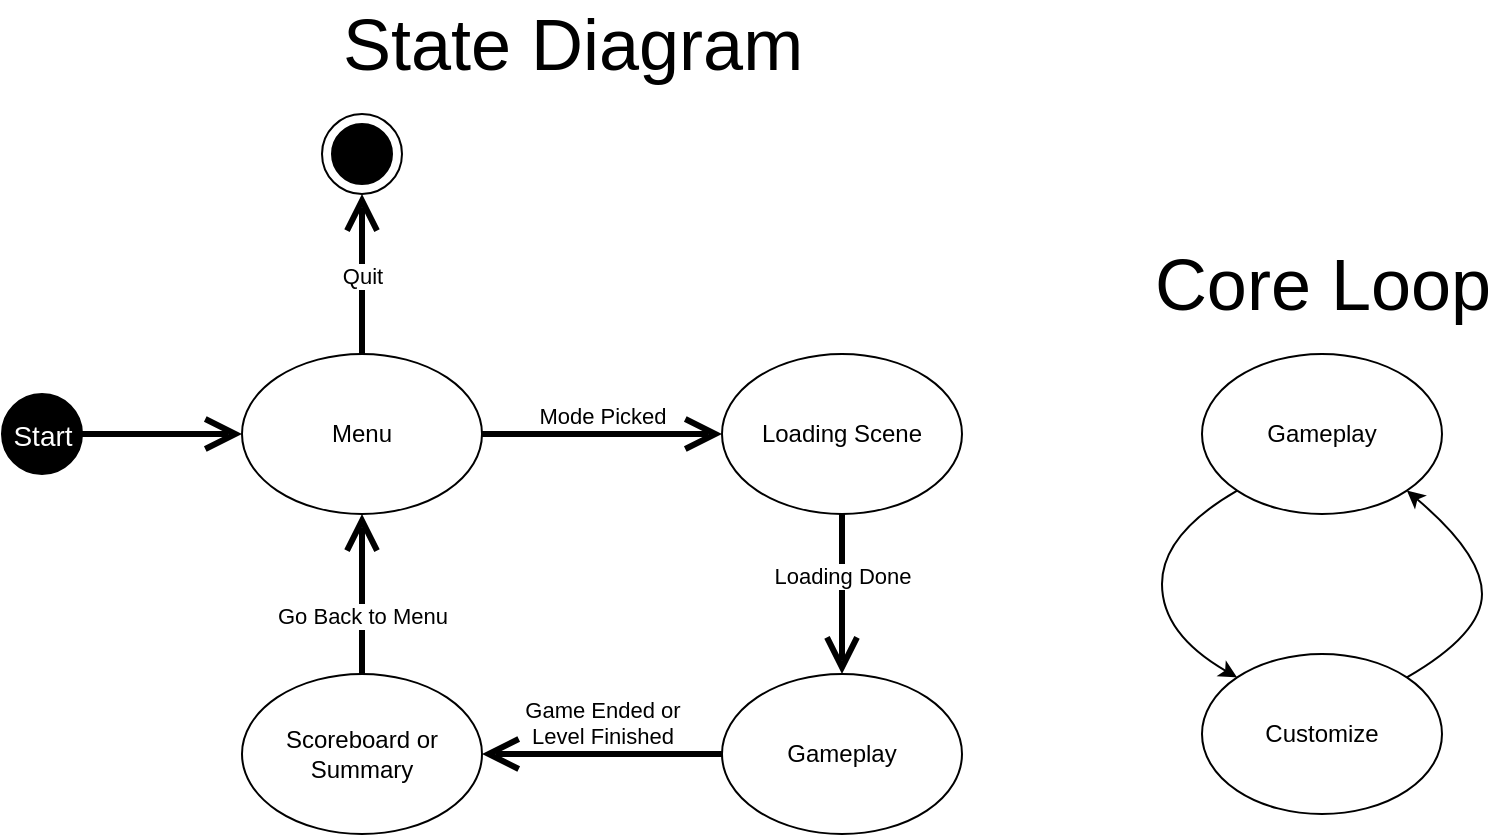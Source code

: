 <mxfile version="12.9.3" type="device" pages="2"><diagram id="sXx_u3ncLVlrOpeMB_Cm" name="State Diagram"><mxGraphModel dx="1024" dy="592" grid="1" gridSize="10" guides="1" tooltips="1" connect="1" arrows="1" fold="1" page="1" pageScale="1" pageWidth="1100" pageHeight="850" math="0" shadow="0"><root><mxCell id="0"/><mxCell id="1" parent="0"/><mxCell id="ny5mns2zW45ArvA08Ebq-1" value="Menu" style="ellipse;whiteSpace=wrap;html=1;" parent="1" vertex="1"><mxGeometry x="200" y="200" width="120" height="80" as="geometry"/></mxCell><mxCell id="ny5mns2zW45ArvA08Ebq-3" value="Mode Picked" style="edgeStyle=none;html=1;endArrow=open;endSize=12;strokeWidth=3;verticalAlign=bottom;entryX=0;entryY=0.5;entryDx=0;entryDy=0;exitX=1;exitY=0.5;exitDx=0;exitDy=0;" parent="1" source="ny5mns2zW45ArvA08Ebq-1" target="ny5mns2zW45ArvA08Ebq-4" edge="1"><mxGeometry width="160" relative="1" as="geometry"><mxPoint x="280" y="100" as="sourcePoint"/><mxPoint x="440" y="100" as="targetPoint"/></mxGeometry></mxCell><mxCell id="ny5mns2zW45ArvA08Ebq-4" value="Loading Scene" style="ellipse;whiteSpace=wrap;html=1;" parent="1" vertex="1"><mxGeometry x="440" y="200" width="120" height="80" as="geometry"/></mxCell><mxCell id="ny5mns2zW45ArvA08Ebq-5" value="Gameplay" style="ellipse;whiteSpace=wrap;html=1;" parent="1" vertex="1"><mxGeometry x="440" y="360" width="120" height="80" as="geometry"/></mxCell><mxCell id="ny5mns2zW45ArvA08Ebq-6" value="Scoreboard or Summary" style="ellipse;whiteSpace=wrap;html=1;" parent="1" vertex="1"><mxGeometry x="200" y="360" width="120" height="80" as="geometry"/></mxCell><mxCell id="ny5mns2zW45ArvA08Ebq-7" value="Loading Done" style="edgeStyle=none;html=1;endArrow=open;endSize=12;strokeWidth=3;verticalAlign=bottom;entryX=0.5;entryY=0;entryDx=0;entryDy=0;exitX=0.5;exitY=1;exitDx=0;exitDy=0;" parent="1" source="ny5mns2zW45ArvA08Ebq-4" target="ny5mns2zW45ArvA08Ebq-5" edge="1"><mxGeometry width="160" relative="1" as="geometry"><mxPoint x="330" y="250" as="sourcePoint"/><mxPoint x="450" y="250" as="targetPoint"/></mxGeometry></mxCell><mxCell id="ny5mns2zW45ArvA08Ebq-8" value="Game Ended or &lt;br&gt;Level Finished" style="edgeStyle=none;html=1;endArrow=open;endSize=12;strokeWidth=3;verticalAlign=bottom;entryX=1;entryY=0.5;entryDx=0;entryDy=0;exitX=0;exitY=0.5;exitDx=0;exitDy=0;" parent="1" source="ny5mns2zW45ArvA08Ebq-5" target="ny5mns2zW45ArvA08Ebq-6" edge="1"><mxGeometry width="160" relative="1" as="geometry"><mxPoint x="510" y="290" as="sourcePoint"/><mxPoint x="510" y="370" as="targetPoint"/></mxGeometry></mxCell><mxCell id="ny5mns2zW45ArvA08Ebq-9" value="Go Back to Menu" style="edgeStyle=none;html=1;endArrow=open;endSize=12;strokeWidth=3;verticalAlign=bottom;entryX=0.5;entryY=1;entryDx=0;entryDy=0;exitX=0.5;exitY=0;exitDx=0;exitDy=0;" parent="1" source="ny5mns2zW45ArvA08Ebq-6" target="ny5mns2zW45ArvA08Ebq-1" edge="1"><mxGeometry x="-0.5" width="160" relative="1" as="geometry"><mxPoint x="450" y="410" as="sourcePoint"/><mxPoint x="330" y="410" as="targetPoint"/><mxPoint as="offset"/></mxGeometry></mxCell><mxCell id="ny5mns2zW45ArvA08Ebq-10" value="&lt;font style=&quot;font-size: 14px&quot;&gt;Start&lt;/font&gt;" style="shape=ellipse;html=1;fillColor=#000000;fontSize=18;fontColor=#ffffff;" parent="1" vertex="1"><mxGeometry x="80" y="220" width="40" height="40" as="geometry"/></mxCell><mxCell id="ny5mns2zW45ArvA08Ebq-11" value="" style="edgeStyle=none;html=1;endArrow=open;endSize=12;strokeWidth=3;verticalAlign=bottom;exitX=1;exitY=0.5;exitDx=0;exitDy=0;entryX=0;entryY=0.5;entryDx=0;entryDy=0;" parent="1" source="ny5mns2zW45ArvA08Ebq-10" target="ny5mns2zW45ArvA08Ebq-1" edge="1"><mxGeometry width="160" relative="1" as="geometry"><mxPoint x="130" y="320" as="sourcePoint"/><mxPoint x="290" y="320" as="targetPoint"/></mxGeometry></mxCell><mxCell id="ny5mns2zW45ArvA08Ebq-12" value="" style="shape=mxgraph.sysml.actFinal;html=1;verticalLabelPosition=bottom;labelBackgroundColor=#ffffff;verticalAlign=top;" parent="1" vertex="1"><mxGeometry x="240" y="80" width="40" height="40" as="geometry"/></mxCell><mxCell id="ny5mns2zW45ArvA08Ebq-14" value="Quit" style="edgeStyle=none;html=1;endArrow=open;endSize=12;strokeWidth=3;verticalAlign=bottom;entryX=0.5;entryY=1;entryDx=0;entryDy=0;exitX=0.5;exitY=0;exitDx=0;exitDy=0;entryPerimeter=0;" parent="1" source="ny5mns2zW45ArvA08Ebq-1" target="ny5mns2zW45ArvA08Ebq-12" edge="1"><mxGeometry x="-0.25" width="160" relative="1" as="geometry"><mxPoint x="330" y="250" as="sourcePoint"/><mxPoint x="450" y="250" as="targetPoint"/><mxPoint as="offset"/></mxGeometry></mxCell><mxCell id="ny5mns2zW45ArvA08Ebq-15" value="Gameplay" style="ellipse;whiteSpace=wrap;html=1;" parent="1" vertex="1"><mxGeometry x="680" y="200" width="120" height="80" as="geometry"/></mxCell><mxCell id="ny5mns2zW45ArvA08Ebq-16" value="Customize" style="ellipse;whiteSpace=wrap;html=1;" parent="1" vertex="1"><mxGeometry x="680" y="350" width="120" height="80" as="geometry"/></mxCell><mxCell id="ny5mns2zW45ArvA08Ebq-17" value="" style="curved=1;endArrow=classic;html=1;entryX=1;entryY=1;entryDx=0;entryDy=0;exitX=1;exitY=0;exitDx=0;exitDy=0;" parent="1" source="ny5mns2zW45ArvA08Ebq-16" target="ny5mns2zW45ArvA08Ebq-15" edge="1"><mxGeometry width="50" height="50" relative="1" as="geometry"><mxPoint x="880" y="470" as="sourcePoint"/><mxPoint x="930" y="420" as="targetPoint"/><Array as="points"><mxPoint x="820" y="340"/><mxPoint x="820" y="300"/></Array></mxGeometry></mxCell><mxCell id="ny5mns2zW45ArvA08Ebq-19" value="" style="curved=1;endArrow=classic;html=1;entryX=0;entryY=0;entryDx=0;entryDy=0;exitX=0;exitY=1;exitDx=0;exitDy=0;" parent="1" source="ny5mns2zW45ArvA08Ebq-15" target="ny5mns2zW45ArvA08Ebq-16" edge="1"><mxGeometry width="50" height="50" relative="1" as="geometry"><mxPoint x="792.426" y="371.716" as="sourcePoint"/><mxPoint x="792.426" y="278.284" as="targetPoint"/><Array as="points"><mxPoint x="660" y="290"/><mxPoint x="660" y="340"/></Array></mxGeometry></mxCell><mxCell id="ny5mns2zW45ArvA08Ebq-20" value="&lt;font style=&quot;font-size: 36px&quot;&gt;Core Loop&lt;/font&gt;" style="text;html=1;align=center;verticalAlign=middle;resizable=0;points=[];autosize=1;" parent="1" vertex="1"><mxGeometry x="650" y="150" width="180" height="30" as="geometry"/></mxCell><mxCell id="ny5mns2zW45ArvA08Ebq-21" value="&lt;font style=&quot;font-size: 36px&quot;&gt;State Diagram&lt;/font&gt;" style="text;html=1;align=center;verticalAlign=middle;resizable=0;points=[];autosize=1;" parent="1" vertex="1"><mxGeometry x="240" y="30" width="250" height="30" as="geometry"/></mxCell></root></mxGraphModel></diagram><diagram id="dl5KjHsez7NH9VkluPkA" name="Class Diagram"><mxGraphModel dx="2305" dy="1546" grid="1" gridSize="10" guides="1" tooltips="1" connect="1" arrows="1" fold="1" page="1" pageScale="1" pageWidth="1100" pageHeight="850" math="0" shadow="0"><root><mxCell id="aEa6O5MVwT8eDPkekWWC-0"/><mxCell id="aEa6O5MVwT8eDPkekWWC-1" parent="aEa6O5MVwT8eDPkekWWC-0"/><mxCell id="aEa6O5MVwT8eDPkekWWC-2" value="&amp;lt;&amp;lt;&lt;i&gt;Singleton&lt;/i&gt;&amp;gt;&amp;gt;&lt;br&gt;GameManager" style="rounded=0;whiteSpace=wrap;html=1;" parent="aEa6O5MVwT8eDPkekWWC-1" vertex="1"><mxGeometry x="1080" y="80" width="120" height="60" as="geometry"/></mxCell><mxCell id="aEa6O5MVwT8eDPkekWWC-3" value="&amp;lt;&amp;lt;&lt;i&gt;Singleton&lt;/i&gt;&amp;gt;&amp;gt;&lt;br&gt;UIManager" style="rounded=0;whiteSpace=wrap;html=1;" parent="aEa6O5MVwT8eDPkekWWC-1" vertex="1"><mxGeometry x="1080" y="200" width="120" height="60" as="geometry"/></mxCell><mxCell id="aEa6O5MVwT8eDPkekWWC-4" value="PlayerController" style="rounded=0;whiteSpace=wrap;html=1;" parent="aEa6O5MVwT8eDPkekWWC-1" vertex="1"><mxGeometry x="680" y="200" width="120" height="60" as="geometry"/></mxCell><mxCell id="aEa6O5MVwT8eDPkekWWC-6" value="PlayerEntity" style="rounded=0;whiteSpace=wrap;html=1;" parent="aEa6O5MVwT8eDPkekWWC-1" vertex="1"><mxGeometry x="680" y="40" width="120" height="60" as="geometry"/></mxCell><mxCell id="aEa6O5MVwT8eDPkekWWC-7" value="InputHandler" style="rounded=0;whiteSpace=wrap;html=1;" parent="aEa6O5MVwT8eDPkekWWC-1" vertex="1"><mxGeometry x="880" y="200" width="120" height="60" as="geometry"/></mxCell><mxCell id="aEa6O5MVwT8eDPkekWWC-10" value="EnemyEntity" style="rounded=0;whiteSpace=wrap;html=1;" parent="aEa6O5MVwT8eDPkekWWC-1" vertex="1"><mxGeometry x="840" y="40" width="120" height="60" as="geometry"/></mxCell><mxCell id="aEa6O5MVwT8eDPkekWWC-11" value="&amp;lt;&amp;lt;&lt;i&gt;Abstract&lt;/i&gt;&amp;gt;&amp;gt;&lt;br&gt;BaseEntity" style="rounded=0;whiteSpace=wrap;html=1;" parent="aEa6O5MVwT8eDPkekWWC-1" vertex="1"><mxGeometry x="640" y="-200" width="120" height="60" as="geometry"/></mxCell><mxCell id="aEa6O5MVwT8eDPkekWWC-12" value="ObjectEntity" style="rounded=0;whiteSpace=wrap;html=1;" parent="aEa6O5MVwT8eDPkekWWC-1" vertex="1"><mxGeometry x="520" y="-80" width="120" height="60" as="geometry"/></mxCell><mxCell id="aEa6O5MVwT8eDPkekWWC-13" value="&amp;lt;&amp;lt;&lt;i&gt;Abstract&lt;/i&gt;&amp;gt;&amp;gt;&lt;br&gt;LivingEntity" style="rounded=0;whiteSpace=wrap;html=1;" parent="aEa6O5MVwT8eDPkekWWC-1" vertex="1"><mxGeometry x="760" y="-80" width="120" height="60" as="geometry"/></mxCell><mxCell id="aEa6O5MVwT8eDPkekWWC-14" value="" style="endArrow=none;html=1;edgeStyle=orthogonalEdgeStyle;exitX=0.5;exitY=1;exitDx=0;exitDy=0;entryX=0.5;entryY=0;entryDx=0;entryDy=0;" parent="aEa6O5MVwT8eDPkekWWC-1" source="aEa6O5MVwT8eDPkekWWC-11" target="aEa6O5MVwT8eDPkekWWC-12" edge="1"><mxGeometry relative="1" as="geometry"><mxPoint x="560" y="50" as="sourcePoint"/><mxPoint x="720" y="50" as="targetPoint"/></mxGeometry></mxCell><mxCell id="aEa6O5MVwT8eDPkekWWC-15" value="parent" style="resizable=0;html=1;align=left;verticalAlign=bottom;labelBackgroundColor=#ffffff;fontSize=10;" parent="aEa6O5MVwT8eDPkekWWC-14" connectable="0" vertex="1"><mxGeometry x="-1" relative="1" as="geometry"/></mxCell><mxCell id="aEa6O5MVwT8eDPkekWWC-16" value="child" style="resizable=0;html=1;align=right;verticalAlign=bottom;labelBackgroundColor=#ffffff;fontSize=10;" parent="aEa6O5MVwT8eDPkekWWC-14" connectable="0" vertex="1"><mxGeometry x="1" relative="1" as="geometry"/></mxCell><mxCell id="aEa6O5MVwT8eDPkekWWC-17" value="" style="endArrow=none;html=1;edgeStyle=orthogonalEdgeStyle;exitX=0.5;exitY=1;exitDx=0;exitDy=0;entryX=0.5;entryY=0;entryDx=0;entryDy=0;" parent="aEa6O5MVwT8eDPkekWWC-1" source="aEa6O5MVwT8eDPkekWWC-11" target="aEa6O5MVwT8eDPkekWWC-13" edge="1"><mxGeometry relative="1" as="geometry"><mxPoint x="710" y="-130" as="sourcePoint"/><mxPoint x="590" y="-70" as="targetPoint"/></mxGeometry></mxCell><mxCell id="aEa6O5MVwT8eDPkekWWC-18" value="parent" style="resizable=0;html=1;align=left;verticalAlign=bottom;labelBackgroundColor=#ffffff;fontSize=10;" parent="aEa6O5MVwT8eDPkekWWC-17" connectable="0" vertex="1"><mxGeometry x="-1" relative="1" as="geometry"><mxPoint x="10" y="20" as="offset"/></mxGeometry></mxCell><mxCell id="aEa6O5MVwT8eDPkekWWC-19" value="child" style="resizable=0;html=1;align=right;verticalAlign=bottom;labelBackgroundColor=#ffffff;fontSize=10;" parent="aEa6O5MVwT8eDPkekWWC-17" connectable="0" vertex="1"><mxGeometry x="1" relative="1" as="geometry"/></mxCell><mxCell id="aEa6O5MVwT8eDPkekWWC-20" value="" style="endArrow=none;html=1;edgeStyle=orthogonalEdgeStyle;exitX=0.5;exitY=1;exitDx=0;exitDy=0;entryX=0.5;entryY=0;entryDx=0;entryDy=0;" parent="aEa6O5MVwT8eDPkekWWC-1" source="aEa6O5MVwT8eDPkekWWC-13" target="aEa6O5MVwT8eDPkekWWC-10" edge="1"><mxGeometry relative="1" as="geometry"><mxPoint x="710" y="-130" as="sourcePoint"/><mxPoint x="830" y="-70" as="targetPoint"/></mxGeometry></mxCell><mxCell id="aEa6O5MVwT8eDPkekWWC-21" value="parent" style="resizable=0;html=1;align=left;verticalAlign=bottom;labelBackgroundColor=#ffffff;fontSize=10;" parent="aEa6O5MVwT8eDPkekWWC-20" connectable="0" vertex="1"><mxGeometry x="-1" relative="1" as="geometry"><mxPoint x="10" y="20" as="offset"/></mxGeometry></mxCell><mxCell id="aEa6O5MVwT8eDPkekWWC-22" value="child" style="resizable=0;html=1;align=right;verticalAlign=bottom;labelBackgroundColor=#ffffff;fontSize=10;" parent="aEa6O5MVwT8eDPkekWWC-20" connectable="0" vertex="1"><mxGeometry x="1" relative="1" as="geometry"><mxPoint x="-10" as="offset"/></mxGeometry></mxCell><mxCell id="aEa6O5MVwT8eDPkekWWC-23" value="" style="endArrow=none;html=1;edgeStyle=orthogonalEdgeStyle;exitX=0.5;exitY=1;exitDx=0;exitDy=0;entryX=0.5;entryY=0;entryDx=0;entryDy=0;" parent="aEa6O5MVwT8eDPkekWWC-1" source="aEa6O5MVwT8eDPkekWWC-13" target="aEa6O5MVwT8eDPkekWWC-6" edge="1"><mxGeometry relative="1" as="geometry"><mxPoint x="830" y="-10" as="sourcePoint"/><mxPoint x="910" y="50" as="targetPoint"/></mxGeometry></mxCell><mxCell id="aEa6O5MVwT8eDPkekWWC-24" value="parent" style="resizable=0;html=1;align=left;verticalAlign=bottom;labelBackgroundColor=#ffffff;fontSize=10;" parent="aEa6O5MVwT8eDPkekWWC-23" connectable="0" vertex="1"><mxGeometry x="-1" relative="1" as="geometry"><mxPoint x="10" y="20" as="offset"/></mxGeometry></mxCell><mxCell id="aEa6O5MVwT8eDPkekWWC-25" value="child" style="resizable=0;html=1;align=right;verticalAlign=bottom;labelBackgroundColor=#ffffff;fontSize=10;" parent="aEa6O5MVwT8eDPkekWWC-23" connectable="0" vertex="1"><mxGeometry x="1" relative="1" as="geometry"/></mxCell><mxCell id="JwaYrcHpIUC8iX0RMgTR-0" value="Use" style="endArrow=open;endSize=12;dashed=1;html=1;exitX=1;exitY=0.5;exitDx=0;exitDy=0;entryX=0;entryY=0.5;entryDx=0;entryDy=0;" edge="1" parent="aEa6O5MVwT8eDPkekWWC-1" source="aEa6O5MVwT8eDPkekWWC-4" target="aEa6O5MVwT8eDPkekWWC-7"><mxGeometry width="160" relative="1" as="geometry"><mxPoint x="850" y="340" as="sourcePoint"/><mxPoint x="860" y="330" as="targetPoint"/></mxGeometry></mxCell><mxCell id="JwaYrcHpIUC8iX0RMgTR-1" value="1" style="endArrow=open;html=1;endSize=12;startArrow=diamondThin;startSize=14;startFill=0;edgeStyle=orthogonalEdgeStyle;align=left;verticalAlign=bottom;entryX=0.5;entryY=1;entryDx=0;entryDy=0;exitX=0.5;exitY=0;exitDx=0;exitDy=0;" edge="1" parent="aEa6O5MVwT8eDPkekWWC-1" source="aEa6O5MVwT8eDPkekWWC-4" target="aEa6O5MVwT8eDPkekWWC-6"><mxGeometry x="-0.6" y="-10" relative="1" as="geometry"><mxPoint x="400" y="190" as="sourcePoint"/><mxPoint x="560" y="190" as="targetPoint"/><mxPoint as="offset"/></mxGeometry></mxCell><mxCell id="JwaYrcHpIUC8iX0RMgTR-6" value="&amp;lt;&amp;lt;&lt;i&gt;Abstract&lt;/i&gt;&amp;gt;&amp;gt;&lt;br&gt;ArrowBehaviour" style="html=1;" vertex="1" parent="aEa6O5MVwT8eDPkekWWC-1"><mxGeometry x="200" y="40" width="120" height="60" as="geometry"/></mxCell><mxCell id="JwaYrcHpIUC8iX0RMgTR-7" value="ArrowType1" style="html=1;" vertex="1" parent="aEa6O5MVwT8eDPkekWWC-1"><mxGeometry x="-40" y="-40" width="120" height="60" as="geometry"/></mxCell><mxCell id="JwaYrcHpIUC8iX0RMgTR-12" value="&amp;lt;&amp;lt;&lt;i&gt;Enum&lt;/i&gt;&amp;gt;&amp;gt;&lt;br&gt;GameModes" style="html=1;" vertex="1" parent="aEa6O5MVwT8eDPkekWWC-1"><mxGeometry x="1200" width="120" height="60" as="geometry"/></mxCell><mxCell id="JwaYrcHpIUC8iX0RMgTR-17" value="1" style="endArrow=open;html=1;endSize=12;startArrow=diamondThin;startSize=14;startFill=1;edgeStyle=orthogonalEdgeStyle;align=left;verticalAlign=bottom;entryX=0.5;entryY=0;entryDx=0;entryDy=0;exitX=0;exitY=0.5;exitDx=0;exitDy=0;" edge="1" parent="aEa6O5MVwT8eDPkekWWC-1" source="JwaYrcHpIUC8iX0RMgTR-12" target="aEa6O5MVwT8eDPkekWWC-2"><mxGeometry x="-0.478" y="-5" relative="1" as="geometry"><mxPoint x="1030" y="450" as="sourcePoint"/><mxPoint x="1190" y="450" as="targetPoint"/><mxPoint as="offset"/></mxGeometry></mxCell><mxCell id="JwaYrcHpIUC8iX0RMgTR-19" value="ArrowType2" style="html=1;" vertex="1" parent="aEa6O5MVwT8eDPkekWWC-1"><mxGeometry x="-40" y="40" width="120" height="60" as="geometry"/></mxCell><mxCell id="JwaYrcHpIUC8iX0RMgTR-20" value="ArrowType3" style="html=1;" vertex="1" parent="aEa6O5MVwT8eDPkekWWC-1"><mxGeometry x="-40" y="120" width="120" height="60" as="geometry"/></mxCell><mxCell id="JwaYrcHpIUC8iX0RMgTR-21" value="" style="endArrow=none;html=1;edgeStyle=orthogonalEdgeStyle;exitX=0;exitY=0.5;exitDx=0;exitDy=0;entryX=1;entryY=0.5;entryDx=0;entryDy=0;" edge="1" parent="aEa6O5MVwT8eDPkekWWC-1" source="JwaYrcHpIUC8iX0RMgTR-6" target="JwaYrcHpIUC8iX0RMgTR-7"><mxGeometry relative="1" as="geometry"><mxPoint x="470" y="-130" as="sourcePoint"/><mxPoint x="350" y="-70" as="targetPoint"/></mxGeometry></mxCell><mxCell id="JwaYrcHpIUC8iX0RMgTR-22" value="parent" style="resizable=0;html=1;align=left;verticalAlign=bottom;labelBackgroundColor=#ffffff;fontSize=10;" connectable="0" vertex="1" parent="JwaYrcHpIUC8iX0RMgTR-21"><mxGeometry x="-1" relative="1" as="geometry"><mxPoint x="-40" y="-10" as="offset"/></mxGeometry></mxCell><mxCell id="JwaYrcHpIUC8iX0RMgTR-23" value="child" style="resizable=0;html=1;align=right;verticalAlign=bottom;labelBackgroundColor=#ffffff;fontSize=10;" connectable="0" vertex="1" parent="JwaYrcHpIUC8iX0RMgTR-21"><mxGeometry x="1" relative="1" as="geometry"><mxPoint x="30" y="-10" as="offset"/></mxGeometry></mxCell><mxCell id="JwaYrcHpIUC8iX0RMgTR-30" value="" style="endArrow=none;html=1;edgeStyle=orthogonalEdgeStyle;exitX=0;exitY=0.5;exitDx=0;exitDy=0;entryX=1;entryY=0.5;entryDx=0;entryDy=0;" edge="1" parent="aEa6O5MVwT8eDPkekWWC-1" source="JwaYrcHpIUC8iX0RMgTR-6" target="JwaYrcHpIUC8iX0RMgTR-19"><mxGeometry relative="1" as="geometry"><mxPoint x="180" y="210" as="sourcePoint"/><mxPoint x="10" as="targetPoint"/></mxGeometry></mxCell><mxCell id="JwaYrcHpIUC8iX0RMgTR-31" value="parent" style="resizable=0;html=1;align=left;verticalAlign=bottom;labelBackgroundColor=#ffffff;fontSize=10;" connectable="0" vertex="1" parent="JwaYrcHpIUC8iX0RMgTR-30"><mxGeometry x="-1" relative="1" as="geometry"><mxPoint x="-40" y="-10" as="offset"/></mxGeometry></mxCell><mxCell id="JwaYrcHpIUC8iX0RMgTR-32" value="child" style="resizable=0;html=1;align=right;verticalAlign=bottom;labelBackgroundColor=#ffffff;fontSize=10;" connectable="0" vertex="1" parent="JwaYrcHpIUC8iX0RMgTR-30"><mxGeometry x="1" relative="1" as="geometry"><mxPoint x="30" y="-10" as="offset"/></mxGeometry></mxCell><mxCell id="JwaYrcHpIUC8iX0RMgTR-33" value="" style="endArrow=none;html=1;edgeStyle=orthogonalEdgeStyle;exitX=0;exitY=0.5;exitDx=0;exitDy=0;entryX=1;entryY=0.5;entryDx=0;entryDy=0;" edge="1" parent="aEa6O5MVwT8eDPkekWWC-1" source="JwaYrcHpIUC8iX0RMgTR-6" target="JwaYrcHpIUC8iX0RMgTR-20"><mxGeometry relative="1" as="geometry"><mxPoint x="180" y="210" as="sourcePoint"/><mxPoint x="10" y="80" as="targetPoint"/></mxGeometry></mxCell><mxCell id="JwaYrcHpIUC8iX0RMgTR-34" value="parent" style="resizable=0;html=1;align=left;verticalAlign=bottom;labelBackgroundColor=#ffffff;fontSize=10;" connectable="0" vertex="1" parent="JwaYrcHpIUC8iX0RMgTR-33"><mxGeometry x="-1" relative="1" as="geometry"><mxPoint x="-40" y="-10" as="offset"/></mxGeometry></mxCell><mxCell id="JwaYrcHpIUC8iX0RMgTR-35" value="child" style="resizable=0;html=1;align=right;verticalAlign=bottom;labelBackgroundColor=#ffffff;fontSize=10;" connectable="0" vertex="1" parent="JwaYrcHpIUC8iX0RMgTR-33"><mxGeometry x="1" relative="1" as="geometry"><mxPoint x="30" y="-10" as="offset"/></mxGeometry></mxCell><mxCell id="JwaYrcHpIUC8iX0RMgTR-36" value="&amp;lt;&amp;lt;&lt;i&gt;Struct&lt;/i&gt;&amp;gt;&amp;gt;&lt;br&gt;Inventory" style="html=1;" vertex="1" parent="aEa6O5MVwT8eDPkekWWC-1"><mxGeometry x="480" y="40" width="120" height="60" as="geometry"/></mxCell><mxCell id="JwaYrcHpIUC8iX0RMgTR-38" value="" style="endArrow=open;html=1;endSize=12;startArrow=diamondThin;startSize=14;startFill=0;edgeStyle=orthogonalEdgeStyle;exitX=1;exitY=0.5;exitDx=0;exitDy=0;entryX=0;entryY=0.5;entryDx=0;entryDy=0;" edge="1" parent="aEa6O5MVwT8eDPkekWWC-1" source="JwaYrcHpIUC8iX0RMgTR-6" target="JwaYrcHpIUC8iX0RMgTR-36"><mxGeometry relative="1" as="geometry"><mxPoint x="560" y="290" as="sourcePoint"/><mxPoint x="580" y="190" as="targetPoint"/></mxGeometry></mxCell><mxCell id="JwaYrcHpIUC8iX0RMgTR-39" value="0..n" style="resizable=0;html=1;align=left;verticalAlign=top;labelBackgroundColor=#ffffff;fontSize=10;" connectable="0" vertex="1" parent="JwaYrcHpIUC8iX0RMgTR-38"><mxGeometry x="-1" relative="1" as="geometry"><mxPoint x="10" as="offset"/></mxGeometry></mxCell><mxCell id="JwaYrcHpIUC8iX0RMgTR-40" value="1" style="resizable=0;html=1;align=right;verticalAlign=top;labelBackgroundColor=#ffffff;fontSize=10;" connectable="0" vertex="1" parent="JwaYrcHpIUC8iX0RMgTR-38"><mxGeometry x="1" relative="1" as="geometry"><mxPoint x="-20" as="offset"/></mxGeometry></mxCell><mxCell id="JwaYrcHpIUC8iX0RMgTR-41" value="1" style="endArrow=open;html=1;endSize=12;startArrow=diamondThin;startSize=14;startFill=1;edgeStyle=orthogonalEdgeStyle;align=left;verticalAlign=bottom;exitX=1;exitY=0.5;exitDx=0;exitDy=0;entryX=0;entryY=0.5;entryDx=0;entryDy=0;" edge="1" parent="aEa6O5MVwT8eDPkekWWC-1" source="JwaYrcHpIUC8iX0RMgTR-36" target="aEa6O5MVwT8eDPkekWWC-6"><mxGeometry x="-0.5" y="10" relative="1" as="geometry"><mxPoint x="560" y="300" as="sourcePoint"/><mxPoint x="720" y="300" as="targetPoint"/><mxPoint as="offset"/></mxGeometry></mxCell><mxCell id="JwaYrcHpIUC8iX0RMgTR-42" value="&amp;lt;&amp;lt;&lt;i&gt;Interface&lt;/i&gt;&amp;gt;&amp;gt;&lt;br&gt;ItemFactory" style="html=1;" vertex="1" parent="aEa6O5MVwT8eDPkekWWC-1"><mxGeometry x="320" y="-320" width="120" height="60" as="geometry"/></mxCell><mxCell id="JwaYrcHpIUC8iX0RMgTR-44" value="ArrowFactory" style="html=1;" vertex="1" parent="aEa6O5MVwT8eDPkekWWC-1"><mxGeometry x="200" y="-160" width="120" height="60" as="geometry"/></mxCell><mxCell id="JwaYrcHpIUC8iX0RMgTR-45" value="" style="endArrow=none;html=1;edgeStyle=orthogonalEdgeStyle;exitX=0.5;exitY=1;exitDx=0;exitDy=0;entryX=0.5;entryY=0;entryDx=0;entryDy=0;" edge="1" parent="aEa6O5MVwT8eDPkekWWC-1" source="JwaYrcHpIUC8iX0RMgTR-42" target="JwaYrcHpIUC8iX0RMgTR-44"><mxGeometry relative="1" as="geometry"><mxPoint x="420" y="-60" as="sourcePoint"/><mxPoint x="580" y="-60" as="targetPoint"/></mxGeometry></mxCell><mxCell id="JwaYrcHpIUC8iX0RMgTR-46" value="parent" style="resizable=0;html=1;align=left;verticalAlign=bottom;labelBackgroundColor=#ffffff;fontSize=10;" connectable="0" vertex="1" parent="JwaYrcHpIUC8iX0RMgTR-45"><mxGeometry x="-1" relative="1" as="geometry"><mxPoint x="10" y="20" as="offset"/></mxGeometry></mxCell><mxCell id="JwaYrcHpIUC8iX0RMgTR-47" value="child" style="resizable=0;html=1;align=right;verticalAlign=bottom;labelBackgroundColor=#ffffff;fontSize=10;" connectable="0" vertex="1" parent="JwaYrcHpIUC8iX0RMgTR-45"><mxGeometry x="1" relative="1" as="geometry"><mxPoint x="-10" y="-10" as="offset"/></mxGeometry></mxCell><mxCell id="JwaYrcHpIUC8iX0RMgTR-49" value="ArrowSpawner" style="html=1;" vertex="1" parent="aEa6O5MVwT8eDPkekWWC-1"><mxGeometry y="-160" width="120" height="60" as="geometry"/></mxCell><mxCell id="JwaYrcHpIUC8iX0RMgTR-51" value="Use" style="endArrow=open;endSize=12;dashed=1;html=1;exitX=0.5;exitY=1;exitDx=0;exitDy=0;entryX=0.5;entryY=0;entryDx=0;entryDy=0;" edge="1" parent="aEa6O5MVwT8eDPkekWWC-1" source="JwaYrcHpIUC8iX0RMgTR-44" target="JwaYrcHpIUC8iX0RMgTR-6"><mxGeometry width="160" relative="1" as="geometry"><mxPoint x="260" y="-90" as="sourcePoint"/><mxPoint x="420" y="-70" as="targetPoint"/></mxGeometry></mxCell><mxCell id="JwaYrcHpIUC8iX0RMgTR-52" value="0..n" style="endArrow=open;html=1;endSize=12;startArrow=diamondThin;startSize=14;startFill=0;edgeStyle=orthogonalEdgeStyle;align=left;verticalAlign=bottom;exitX=1;exitY=0.5;exitDx=0;exitDy=0;entryX=0;entryY=0.5;entryDx=0;entryDy=0;" edge="1" parent="aEa6O5MVwT8eDPkekWWC-1" source="JwaYrcHpIUC8iX0RMgTR-49" target="JwaYrcHpIUC8iX0RMgTR-44"><mxGeometry x="-0.667" y="10" relative="1" as="geometry"><mxPoint x="100" y="-80" as="sourcePoint"/><mxPoint x="260" y="-80" as="targetPoint"/><mxPoint as="offset"/></mxGeometry></mxCell><mxCell id="JwaYrcHpIUC8iX0RMgTR-55" value="" style="endArrow=none;html=1;edgeStyle=orthogonalEdgeStyle;exitX=0.5;exitY=1;exitDx=0;exitDy=0;entryX=0.5;entryY=0;entryDx=0;entryDy=0;" edge="1" parent="aEa6O5MVwT8eDPkekWWC-1" source="aEa6O5MVwT8eDPkekWWC-2" target="aEa6O5MVwT8eDPkekWWC-3"><mxGeometry relative="1" as="geometry"><mxPoint x="1140" y="470" as="sourcePoint"/><mxPoint x="1300" y="470" as="targetPoint"/></mxGeometry></mxCell><mxCell id="JwaYrcHpIUC8iX0RMgTR-56" value="master" style="resizable=0;html=1;align=left;verticalAlign=bottom;labelBackgroundColor=#ffffff;fontSize=10;" connectable="0" vertex="1" parent="JwaYrcHpIUC8iX0RMgTR-55"><mxGeometry x="-1" relative="1" as="geometry"><mxPoint x="10" y="20" as="offset"/></mxGeometry></mxCell><mxCell id="JwaYrcHpIUC8iX0RMgTR-57" value="" style="resizable=0;html=1;align=right;verticalAlign=bottom;labelBackgroundColor=#ffffff;fontSize=10;" connectable="0" vertex="1" parent="JwaYrcHpIUC8iX0RMgTR-55"><mxGeometry x="1" relative="1" as="geometry"/></mxCell><mxCell id="JwaYrcHpIUC8iX0RMgTR-61" value="Use" style="endArrow=open;endSize=12;dashed=1;html=1;exitX=0;exitY=0.5;exitDx=0;exitDy=0;entryX=1;entryY=0.5;entryDx=0;entryDy=0;" edge="1" parent="aEa6O5MVwT8eDPkekWWC-1" source="aEa6O5MVwT8eDPkekWWC-3" target="aEa6O5MVwT8eDPkekWWC-7"><mxGeometry width="160" relative="1" as="geometry"><mxPoint x="810" y="240" as="sourcePoint"/><mxPoint x="890" y="240" as="targetPoint"/></mxGeometry></mxCell><mxCell id="JwaYrcHpIUC8iX0RMgTR-62" value="EnemySpawner" style="html=1;" vertex="1" parent="aEa6O5MVwT8eDPkekWWC-1"><mxGeometry x="1000" y="-200" width="120" height="60" as="geometry"/></mxCell><mxCell id="JwaYrcHpIUC8iX0RMgTR-63" value="EnemyFactory" style="html=1;" vertex="1" parent="aEa6O5MVwT8eDPkekWWC-1"><mxGeometry x="840" y="-320" width="120" height="60" as="geometry"/></mxCell><mxCell id="JwaYrcHpIUC8iX0RMgTR-64" value="0..n" style="endArrow=open;html=1;endSize=12;startArrow=diamondThin;startSize=14;startFill=0;edgeStyle=orthogonalEdgeStyle;align=left;verticalAlign=bottom;exitX=0.5;exitY=0;exitDx=0;exitDy=0;entryX=1;entryY=0.5;entryDx=0;entryDy=0;" edge="1" parent="aEa6O5MVwT8eDPkekWWC-1" source="JwaYrcHpIUC8iX0RMgTR-62" target="JwaYrcHpIUC8iX0RMgTR-63"><mxGeometry x="-0.667" y="10" relative="1" as="geometry"><mxPoint x="130" y="-120" as="sourcePoint"/><mxPoint x="210" y="-120" as="targetPoint"/><mxPoint as="offset"/></mxGeometry></mxCell><mxCell id="JwaYrcHpIUC8iX0RMgTR-65" value="" style="endArrow=none;html=1;edgeStyle=orthogonalEdgeStyle;exitX=1;exitY=0.5;exitDx=0;exitDy=0;entryX=0;entryY=0.5;entryDx=0;entryDy=0;" edge="1" parent="aEa6O5MVwT8eDPkekWWC-1" source="JwaYrcHpIUC8iX0RMgTR-42" target="JwaYrcHpIUC8iX0RMgTR-63"><mxGeometry relative="1" as="geometry"><mxPoint x="390" y="-250" as="sourcePoint"/><mxPoint x="270" y="-150" as="targetPoint"/></mxGeometry></mxCell><mxCell id="JwaYrcHpIUC8iX0RMgTR-66" value="parent" style="resizable=0;html=1;align=left;verticalAlign=bottom;labelBackgroundColor=#ffffff;fontSize=10;" connectable="0" vertex="1" parent="JwaYrcHpIUC8iX0RMgTR-65"><mxGeometry x="-1" relative="1" as="geometry"><mxPoint x="10" y="-10" as="offset"/></mxGeometry></mxCell><mxCell id="JwaYrcHpIUC8iX0RMgTR-67" value="child" style="resizable=0;html=1;align=right;verticalAlign=bottom;labelBackgroundColor=#ffffff;fontSize=10;" connectable="0" vertex="1" parent="JwaYrcHpIUC8iX0RMgTR-65"><mxGeometry x="1" relative="1" as="geometry"><mxPoint x="-10" y="-10" as="offset"/></mxGeometry></mxCell><mxCell id="JwaYrcHpIUC8iX0RMgTR-68" value="Use" style="endArrow=open;endSize=12;dashed=1;html=1;exitX=0.75;exitY=1;exitDx=0;exitDy=0;entryX=0.75;entryY=0;entryDx=0;entryDy=0;" edge="1" parent="aEa6O5MVwT8eDPkekWWC-1" source="JwaYrcHpIUC8iX0RMgTR-63" target="aEa6O5MVwT8eDPkekWWC-10"><mxGeometry width="160" relative="1" as="geometry"><mxPoint x="270" y="-90" as="sourcePoint"/><mxPoint x="270" y="50" as="targetPoint"/></mxGeometry></mxCell><mxCell id="JwaYrcHpIUC8iX0RMgTR-69" value="&amp;lt;&amp;lt;&lt;i&gt;Enum&lt;/i&gt;&amp;gt;&amp;gt;&lt;br&gt;ArrowTypes" style="html=1;" vertex="1" parent="aEa6O5MVwT8eDPkekWWC-1"><mxGeometry x="200" y="200" width="120" height="60" as="geometry"/></mxCell><mxCell id="JwaYrcHpIUC8iX0RMgTR-70" value="1" style="endArrow=open;html=1;endSize=12;startArrow=diamondThin;startSize=14;startFill=1;edgeStyle=orthogonalEdgeStyle;align=left;verticalAlign=bottom;entryX=0.5;entryY=1;entryDx=0;entryDy=0;exitX=0.5;exitY=0;exitDx=0;exitDy=0;" edge="1" parent="aEa6O5MVwT8eDPkekWWC-1" source="JwaYrcHpIUC8iX0RMgTR-69" target="JwaYrcHpIUC8iX0RMgTR-6"><mxGeometry x="-0.478" y="-5" relative="1" as="geometry"><mxPoint x="1210" y="40.0" as="sourcePoint"/><mxPoint x="1150" y="90.0" as="targetPoint"/><mxPoint as="offset"/></mxGeometry></mxCell></root></mxGraphModel></diagram></mxfile>
